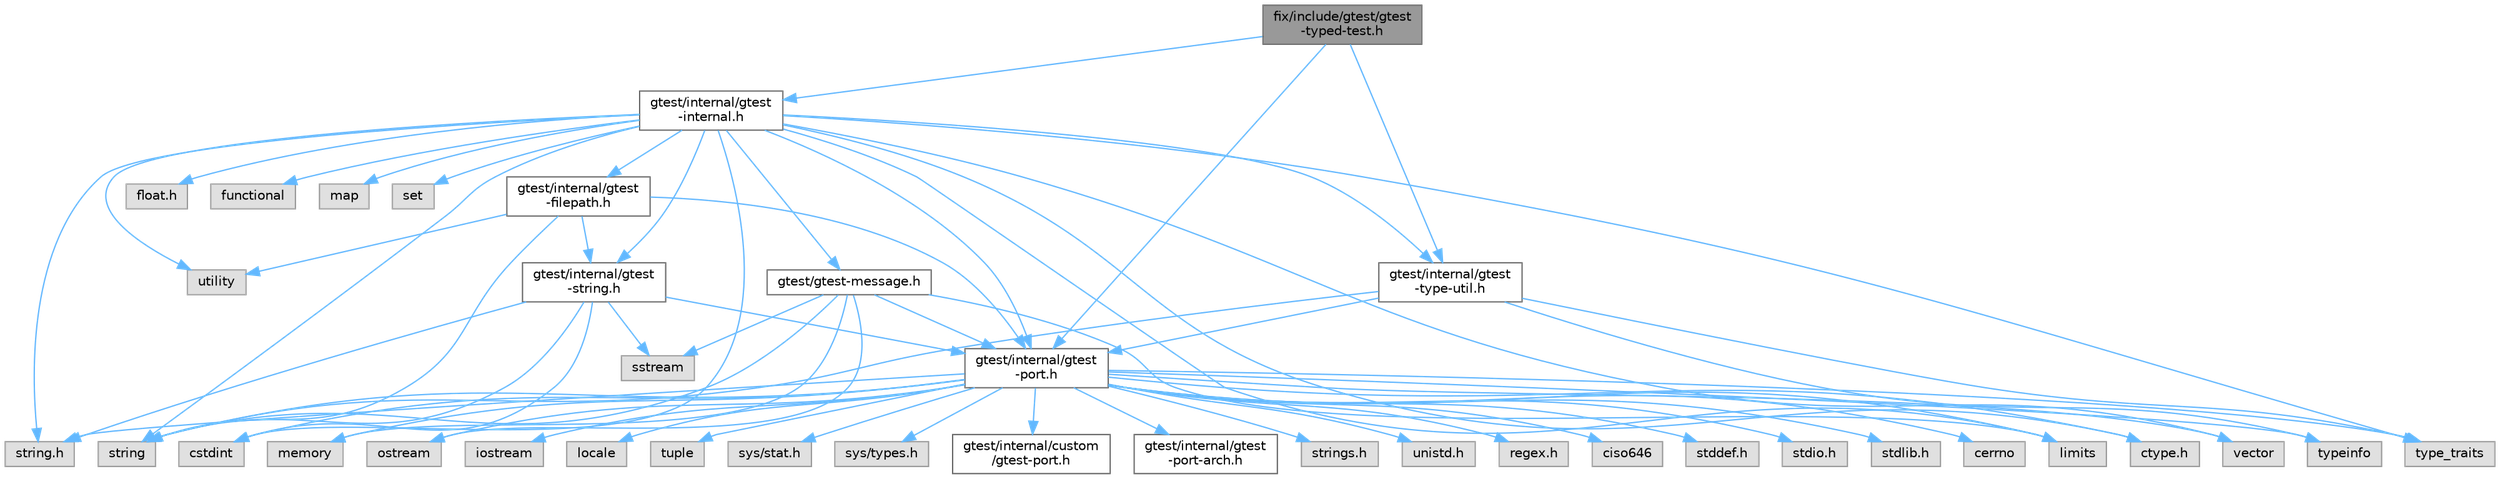 digraph "fix/include/gtest/gtest-typed-test.h"
{
 // LATEX_PDF_SIZE
  bgcolor="transparent";
  edge [fontname=Helvetica,fontsize=10,labelfontname=Helvetica,labelfontsize=10];
  node [fontname=Helvetica,fontsize=10,shape=box,height=0.2,width=0.4];
  Node1 [id="Node000001",label="fix/include/gtest/gtest\l-typed-test.h",height=0.2,width=0.4,color="gray40", fillcolor="grey60", style="filled", fontcolor="black",tooltip=" "];
  Node1 -> Node2 [id="edge1_Node000001_Node000002",color="steelblue1",style="solid",tooltip=" "];
  Node2 [id="Node000002",label="gtest/internal/gtest\l-internal.h",height=0.2,width=0.4,color="grey40", fillcolor="white", style="filled",URL="$gtest-internal_8h.html",tooltip=" "];
  Node2 -> Node3 [id="edge2_Node000002_Node000003",color="steelblue1",style="solid",tooltip=" "];
  Node3 [id="Node000003",label="gtest/internal/gtest\l-port.h",height=0.2,width=0.4,color="grey40", fillcolor="white", style="filled",URL="$gtest-port_8h.html",tooltip=" "];
  Node3 -> Node4 [id="edge3_Node000003_Node000004",color="steelblue1",style="solid",tooltip=" "];
  Node4 [id="Node000004",label="ciso646",height=0.2,width=0.4,color="grey60", fillcolor="#E0E0E0", style="filled",tooltip=" "];
  Node3 -> Node5 [id="edge4_Node000003_Node000005",color="steelblue1",style="solid",tooltip=" "];
  Node5 [id="Node000005",label="ctype.h",height=0.2,width=0.4,color="grey60", fillcolor="#E0E0E0", style="filled",tooltip=" "];
  Node3 -> Node6 [id="edge5_Node000003_Node000006",color="steelblue1",style="solid",tooltip=" "];
  Node6 [id="Node000006",label="stddef.h",height=0.2,width=0.4,color="grey60", fillcolor="#E0E0E0", style="filled",tooltip=" "];
  Node3 -> Node7 [id="edge6_Node000003_Node000007",color="steelblue1",style="solid",tooltip=" "];
  Node7 [id="Node000007",label="stdio.h",height=0.2,width=0.4,color="grey60", fillcolor="#E0E0E0", style="filled",tooltip=" "];
  Node3 -> Node8 [id="edge7_Node000003_Node000008",color="steelblue1",style="solid",tooltip=" "];
  Node8 [id="Node000008",label="stdlib.h",height=0.2,width=0.4,color="grey60", fillcolor="#E0E0E0", style="filled",tooltip=" "];
  Node3 -> Node9 [id="edge8_Node000003_Node000009",color="steelblue1",style="solid",tooltip=" "];
  Node9 [id="Node000009",label="string.h",height=0.2,width=0.4,color="grey60", fillcolor="#E0E0E0", style="filled",tooltip=" "];
  Node3 -> Node10 [id="edge9_Node000003_Node000010",color="steelblue1",style="solid",tooltip=" "];
  Node10 [id="Node000010",label="cerrno",height=0.2,width=0.4,color="grey60", fillcolor="#E0E0E0", style="filled",tooltip=" "];
  Node3 -> Node11 [id="edge10_Node000003_Node000011",color="steelblue1",style="solid",tooltip=" "];
  Node11 [id="Node000011",label="cstdint",height=0.2,width=0.4,color="grey60", fillcolor="#E0E0E0", style="filled",tooltip=" "];
  Node3 -> Node12 [id="edge11_Node000003_Node000012",color="steelblue1",style="solid",tooltip=" "];
  Node12 [id="Node000012",label="iostream",height=0.2,width=0.4,color="grey60", fillcolor="#E0E0E0", style="filled",tooltip=" "];
  Node3 -> Node13 [id="edge12_Node000003_Node000013",color="steelblue1",style="solid",tooltip=" "];
  Node13 [id="Node000013",label="limits",height=0.2,width=0.4,color="grey60", fillcolor="#E0E0E0", style="filled",tooltip=" "];
  Node3 -> Node14 [id="edge13_Node000003_Node000014",color="steelblue1",style="solid",tooltip=" "];
  Node14 [id="Node000014",label="locale",height=0.2,width=0.4,color="grey60", fillcolor="#E0E0E0", style="filled",tooltip=" "];
  Node3 -> Node15 [id="edge14_Node000003_Node000015",color="steelblue1",style="solid",tooltip=" "];
  Node15 [id="Node000015",label="memory",height=0.2,width=0.4,color="grey60", fillcolor="#E0E0E0", style="filled",tooltip=" "];
  Node3 -> Node16 [id="edge15_Node000003_Node000016",color="steelblue1",style="solid",tooltip=" "];
  Node16 [id="Node000016",label="ostream",height=0.2,width=0.4,color="grey60", fillcolor="#E0E0E0", style="filled",tooltip=" "];
  Node3 -> Node17 [id="edge16_Node000003_Node000017",color="steelblue1",style="solid",tooltip=" "];
  Node17 [id="Node000017",label="string",height=0.2,width=0.4,color="grey60", fillcolor="#E0E0E0", style="filled",tooltip=" "];
  Node3 -> Node18 [id="edge17_Node000003_Node000018",color="steelblue1",style="solid",tooltip=" "];
  Node18 [id="Node000018",label="tuple",height=0.2,width=0.4,color="grey60", fillcolor="#E0E0E0", style="filled",tooltip=" "];
  Node3 -> Node19 [id="edge18_Node000003_Node000019",color="steelblue1",style="solid",tooltip=" "];
  Node19 [id="Node000019",label="type_traits",height=0.2,width=0.4,color="grey60", fillcolor="#E0E0E0", style="filled",tooltip=" "];
  Node3 -> Node20 [id="edge19_Node000003_Node000020",color="steelblue1",style="solid",tooltip=" "];
  Node20 [id="Node000020",label="vector",height=0.2,width=0.4,color="grey60", fillcolor="#E0E0E0", style="filled",tooltip=" "];
  Node3 -> Node21 [id="edge20_Node000003_Node000021",color="steelblue1",style="solid",tooltip=" "];
  Node21 [id="Node000021",label="sys/stat.h",height=0.2,width=0.4,color="grey60", fillcolor="#E0E0E0", style="filled",tooltip=" "];
  Node3 -> Node22 [id="edge21_Node000003_Node000022",color="steelblue1",style="solid",tooltip=" "];
  Node22 [id="Node000022",label="sys/types.h",height=0.2,width=0.4,color="grey60", fillcolor="#E0E0E0", style="filled",tooltip=" "];
  Node3 -> Node23 [id="edge22_Node000003_Node000023",color="steelblue1",style="solid",tooltip=" "];
  Node23 [id="Node000023",label="gtest/internal/custom\l/gtest-port.h",height=0.2,width=0.4,color="grey40", fillcolor="white", style="filled",URL="$custom_2gtest-port_8h.html",tooltip=" "];
  Node3 -> Node24 [id="edge23_Node000003_Node000024",color="steelblue1",style="solid",tooltip=" "];
  Node24 [id="Node000024",label="gtest/internal/gtest\l-port-arch.h",height=0.2,width=0.4,color="grey40", fillcolor="white", style="filled",URL="$gtest-port-arch_8h.html",tooltip=" "];
  Node3 -> Node25 [id="edge24_Node000003_Node000025",color="steelblue1",style="solid",tooltip=" "];
  Node25 [id="Node000025",label="strings.h",height=0.2,width=0.4,color="grey60", fillcolor="#E0E0E0", style="filled",tooltip=" "];
  Node3 -> Node26 [id="edge25_Node000003_Node000026",color="steelblue1",style="solid",tooltip=" "];
  Node26 [id="Node000026",label="unistd.h",height=0.2,width=0.4,color="grey60", fillcolor="#E0E0E0", style="filled",tooltip=" "];
  Node3 -> Node27 [id="edge26_Node000003_Node000027",color="steelblue1",style="solid",tooltip=" "];
  Node27 [id="Node000027",label="regex.h",height=0.2,width=0.4,color="grey60", fillcolor="#E0E0E0", style="filled",tooltip=" "];
  Node3 -> Node28 [id="edge27_Node000003_Node000028",color="steelblue1",style="solid",tooltip=" "];
  Node28 [id="Node000028",label="typeinfo",height=0.2,width=0.4,color="grey60", fillcolor="#E0E0E0", style="filled",tooltip=" "];
  Node2 -> Node5 [id="edge28_Node000002_Node000005",color="steelblue1",style="solid",tooltip=" "];
  Node2 -> Node29 [id="edge29_Node000002_Node000029",color="steelblue1",style="solid",tooltip=" "];
  Node29 [id="Node000029",label="float.h",height=0.2,width=0.4,color="grey60", fillcolor="#E0E0E0", style="filled",tooltip=" "];
  Node2 -> Node9 [id="edge30_Node000002_Node000009",color="steelblue1",style="solid",tooltip=" "];
  Node2 -> Node11 [id="edge31_Node000002_Node000011",color="steelblue1",style="solid",tooltip=" "];
  Node2 -> Node30 [id="edge32_Node000002_Node000030",color="steelblue1",style="solid",tooltip=" "];
  Node30 [id="Node000030",label="functional",height=0.2,width=0.4,color="grey60", fillcolor="#E0E0E0", style="filled",tooltip=" "];
  Node2 -> Node13 [id="edge33_Node000002_Node000013",color="steelblue1",style="solid",tooltip=" "];
  Node2 -> Node31 [id="edge34_Node000002_Node000031",color="steelblue1",style="solid",tooltip=" "];
  Node31 [id="Node000031",label="map",height=0.2,width=0.4,color="grey60", fillcolor="#E0E0E0", style="filled",tooltip=" "];
  Node2 -> Node32 [id="edge35_Node000002_Node000032",color="steelblue1",style="solid",tooltip=" "];
  Node32 [id="Node000032",label="set",height=0.2,width=0.4,color="grey60", fillcolor="#E0E0E0", style="filled",tooltip=" "];
  Node2 -> Node17 [id="edge36_Node000002_Node000017",color="steelblue1",style="solid",tooltip=" "];
  Node2 -> Node19 [id="edge37_Node000002_Node000019",color="steelblue1",style="solid",tooltip=" "];
  Node2 -> Node33 [id="edge38_Node000002_Node000033",color="steelblue1",style="solid",tooltip=" "];
  Node33 [id="Node000033",label="utility",height=0.2,width=0.4,color="grey60", fillcolor="#E0E0E0", style="filled",tooltip=" "];
  Node2 -> Node20 [id="edge39_Node000002_Node000020",color="steelblue1",style="solid",tooltip=" "];
  Node2 -> Node34 [id="edge40_Node000002_Node000034",color="steelblue1",style="solid",tooltip=" "];
  Node34 [id="Node000034",label="gtest/gtest-message.h",height=0.2,width=0.4,color="grey40", fillcolor="white", style="filled",URL="$gtest-message_8h.html",tooltip=" "];
  Node34 -> Node13 [id="edge41_Node000034_Node000013",color="steelblue1",style="solid",tooltip=" "];
  Node34 -> Node15 [id="edge42_Node000034_Node000015",color="steelblue1",style="solid",tooltip=" "];
  Node34 -> Node16 [id="edge43_Node000034_Node000016",color="steelblue1",style="solid",tooltip=" "];
  Node34 -> Node35 [id="edge44_Node000034_Node000035",color="steelblue1",style="solid",tooltip=" "];
  Node35 [id="Node000035",label="sstream",height=0.2,width=0.4,color="grey60", fillcolor="#E0E0E0", style="filled",tooltip=" "];
  Node34 -> Node17 [id="edge45_Node000034_Node000017",color="steelblue1",style="solid",tooltip=" "];
  Node34 -> Node3 [id="edge46_Node000034_Node000003",color="steelblue1",style="solid",tooltip=" "];
  Node2 -> Node36 [id="edge47_Node000002_Node000036",color="steelblue1",style="solid",tooltip=" "];
  Node36 [id="Node000036",label="gtest/internal/gtest\l-filepath.h",height=0.2,width=0.4,color="grey40", fillcolor="white", style="filled",URL="$gtest-filepath_8h.html",tooltip=" "];
  Node36 -> Node17 [id="edge48_Node000036_Node000017",color="steelblue1",style="solid",tooltip=" "];
  Node36 -> Node33 [id="edge49_Node000036_Node000033",color="steelblue1",style="solid",tooltip=" "];
  Node36 -> Node3 [id="edge50_Node000036_Node000003",color="steelblue1",style="solid",tooltip=" "];
  Node36 -> Node37 [id="edge51_Node000036_Node000037",color="steelblue1",style="solid",tooltip=" "];
  Node37 [id="Node000037",label="gtest/internal/gtest\l-string.h",height=0.2,width=0.4,color="grey40", fillcolor="white", style="filled",URL="$gtest-string_8h.html",tooltip=" "];
  Node37 -> Node9 [id="edge52_Node000037_Node000009",color="steelblue1",style="solid",tooltip=" "];
  Node37 -> Node11 [id="edge53_Node000037_Node000011",color="steelblue1",style="solid",tooltip=" "];
  Node37 -> Node35 [id="edge54_Node000037_Node000035",color="steelblue1",style="solid",tooltip=" "];
  Node37 -> Node17 [id="edge55_Node000037_Node000017",color="steelblue1",style="solid",tooltip=" "];
  Node37 -> Node3 [id="edge56_Node000037_Node000003",color="steelblue1",style="solid",tooltip=" "];
  Node2 -> Node37 [id="edge57_Node000002_Node000037",color="steelblue1",style="solid",tooltip=" "];
  Node2 -> Node38 [id="edge58_Node000002_Node000038",color="steelblue1",style="solid",tooltip=" "];
  Node38 [id="Node000038",label="gtest/internal/gtest\l-type-util.h",height=0.2,width=0.4,color="grey40", fillcolor="white", style="filled",URL="$gtest-type-util_8h.html",tooltip=" "];
  Node38 -> Node17 [id="edge59_Node000038_Node000017",color="steelblue1",style="solid",tooltip=" "];
  Node38 -> Node19 [id="edge60_Node000038_Node000019",color="steelblue1",style="solid",tooltip=" "];
  Node38 -> Node28 [id="edge61_Node000038_Node000028",color="steelblue1",style="solid",tooltip=" "];
  Node38 -> Node3 [id="edge62_Node000038_Node000003",color="steelblue1",style="solid",tooltip=" "];
  Node1 -> Node3 [id="edge63_Node000001_Node000003",color="steelblue1",style="solid",tooltip=" "];
  Node1 -> Node38 [id="edge64_Node000001_Node000038",color="steelblue1",style="solid",tooltip=" "];
}
